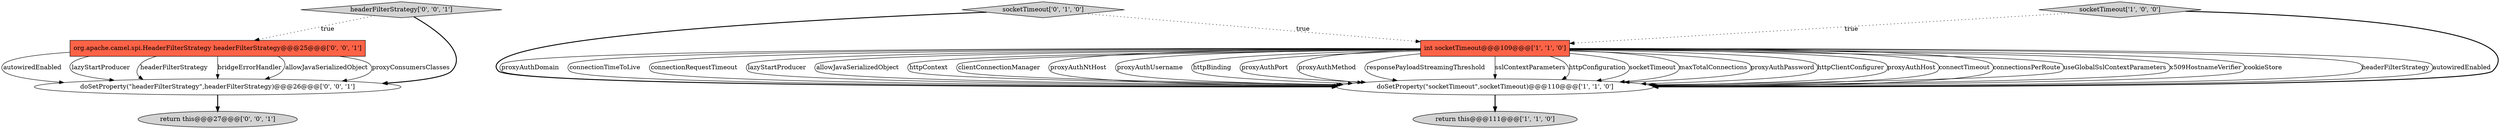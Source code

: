 digraph {
6 [style = filled, label = "org.apache.camel.spi.HeaderFilterStrategy headerFilterStrategy@@@25@@@['0', '0', '1']", fillcolor = tomato, shape = box image = "AAA0AAABBB3BBB"];
5 [style = filled, label = "return this@@@27@@@['0', '0', '1']", fillcolor = lightgray, shape = ellipse image = "AAA0AAABBB3BBB"];
1 [style = filled, label = "return this@@@111@@@['1', '1', '0']", fillcolor = lightgray, shape = ellipse image = "AAA0AAABBB1BBB"];
0 [style = filled, label = "int socketTimeout@@@109@@@['1', '1', '0']", fillcolor = tomato, shape = box image = "AAA0AAABBB1BBB"];
8 [style = filled, label = "doSetProperty(\"headerFilterStrategy\",headerFilterStrategy)@@@26@@@['0', '0', '1']", fillcolor = white, shape = ellipse image = "AAA0AAABBB3BBB"];
4 [style = filled, label = "socketTimeout['0', '1', '0']", fillcolor = lightgray, shape = diamond image = "AAA0AAABBB2BBB"];
3 [style = filled, label = "socketTimeout['1', '0', '0']", fillcolor = lightgray, shape = diamond image = "AAA0AAABBB1BBB"];
2 [style = filled, label = "doSetProperty(\"socketTimeout\",socketTimeout)@@@110@@@['1', '1', '0']", fillcolor = white, shape = ellipse image = "AAA0AAABBB1BBB"];
7 [style = filled, label = "headerFilterStrategy['0', '0', '1']", fillcolor = lightgray, shape = diamond image = "AAA0AAABBB3BBB"];
0->2 [style = solid, label="headerFilterStrategy"];
7->6 [style = dotted, label="true"];
0->2 [style = solid, label="autowiredEnabled"];
0->2 [style = solid, label="proxyAuthDomain"];
0->2 [style = solid, label="connectionTimeToLive"];
0->2 [style = solid, label="connectionRequestTimeout"];
6->8 [style = solid, label="autowiredEnabled"];
0->2 [style = solid, label="lazyStartProducer"];
0->2 [style = solid, label="allowJavaSerializedObject"];
6->8 [style = solid, label="lazyStartProducer"];
2->1 [style = bold, label=""];
0->2 [style = solid, label="httpContext"];
0->2 [style = solid, label="clientConnectionManager"];
4->0 [style = dotted, label="true"];
0->2 [style = solid, label="proxyAuthNtHost"];
0->2 [style = solid, label="proxyAuthUsername"];
6->8 [style = solid, label="headerFilterStrategy"];
0->2 [style = solid, label="httpBinding"];
0->2 [style = solid, label="proxyAuthPort"];
4->2 [style = bold, label=""];
7->8 [style = bold, label=""];
6->8 [style = solid, label="bridgeErrorHandler"];
0->2 [style = solid, label="proxyAuthMethod"];
0->2 [style = solid, label="responsePayloadStreamingThreshold"];
6->8 [style = solid, label="allowJavaSerializedObject"];
0->2 [style = solid, label="sslContextParameters"];
0->2 [style = solid, label="httpConfiguration"];
0->2 [style = solid, label="socketTimeout"];
0->2 [style = solid, label="maxTotalConnections"];
6->8 [style = solid, label="proxyConsumersClasses"];
0->2 [style = solid, label="proxyAuthPassword"];
3->2 [style = bold, label=""];
8->5 [style = bold, label=""];
0->2 [style = solid, label="httpClientConfigurer"];
0->2 [style = solid, label="proxyAuthHost"];
0->2 [style = solid, label="connectTimeout"];
3->0 [style = dotted, label="true"];
0->2 [style = solid, label="connectionsPerRoute"];
0->2 [style = solid, label="useGlobalSslContextParameters"];
0->2 [style = solid, label="x509HostnameVerifier"];
0->2 [style = solid, label="cookieStore"];
}
